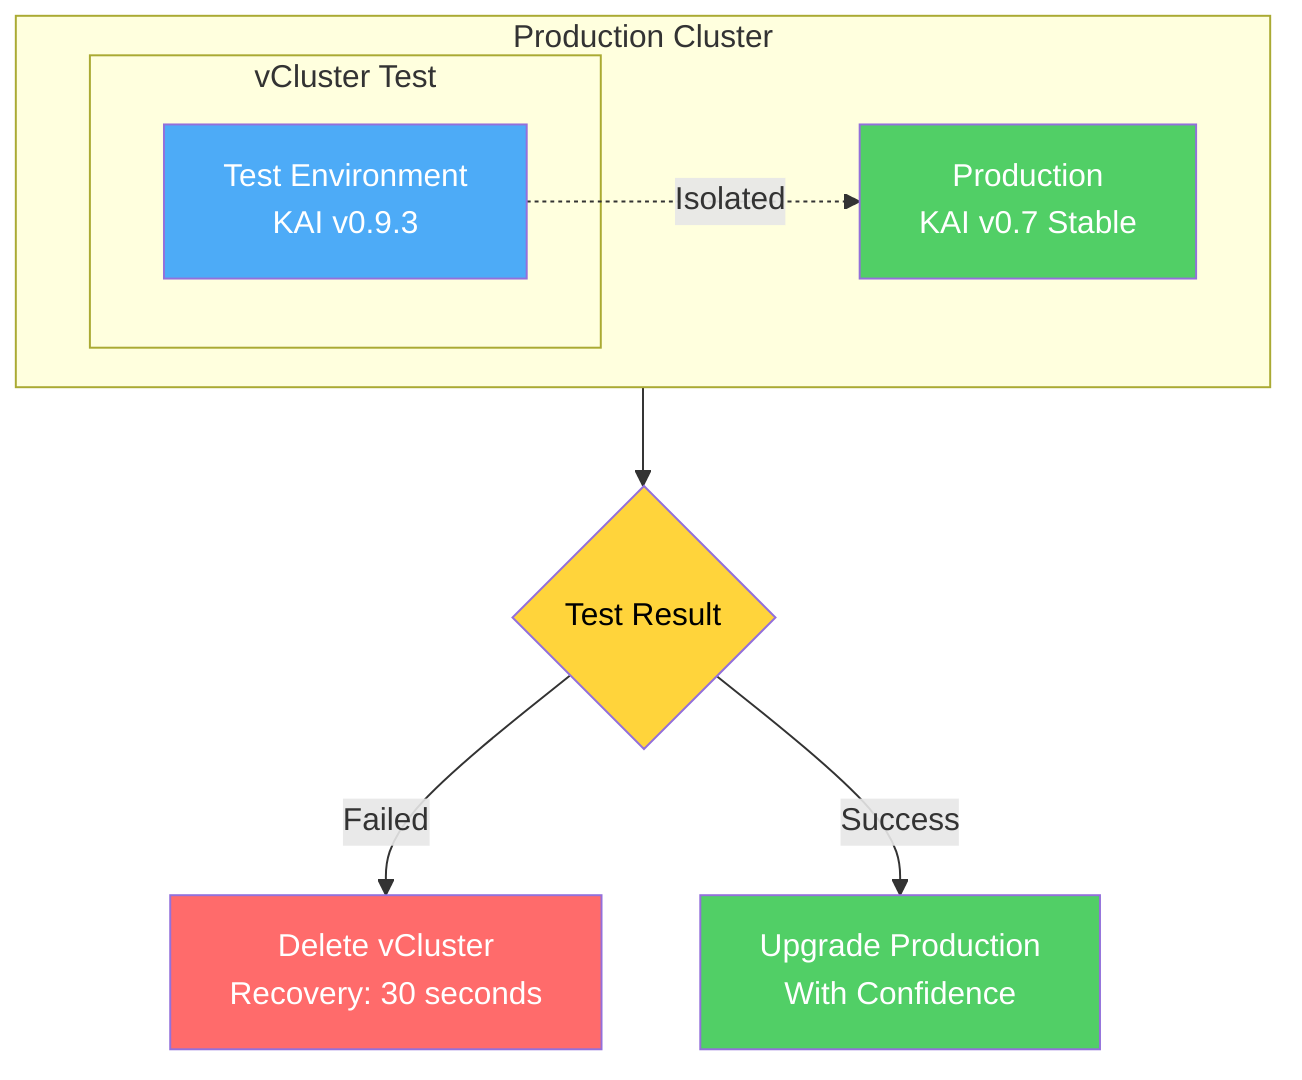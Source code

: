 graph TB
    subgraph PC["Production Cluster"]
        direction LR
        subgraph VCT["vCluster Test"]
            TEST["Test Environment<br/>KAI v0.9.3"]
        end

        PROD["Production<br/>KAI v0.7 Stable"]

        TEST -.->|"Isolated"| PROD
    end

    PC --> DECISION{Test Result}

    DECISION -->|Failed| ROLLBACK["Delete vCluster<br/>Recovery: 30 seconds"]
    DECISION -->|Success| SUCCESS["Upgrade Production<br/>With Confidence"]

    style TEST fill:#4dabf7,color:#fff
    style PROD fill:#51cf66,color:#fff
    style ROLLBACK fill:#ff6b6b,color:#fff
    style SUCCESS fill:#51cf66,color:#fff
    style DECISION fill:#ffd43b,color:#000